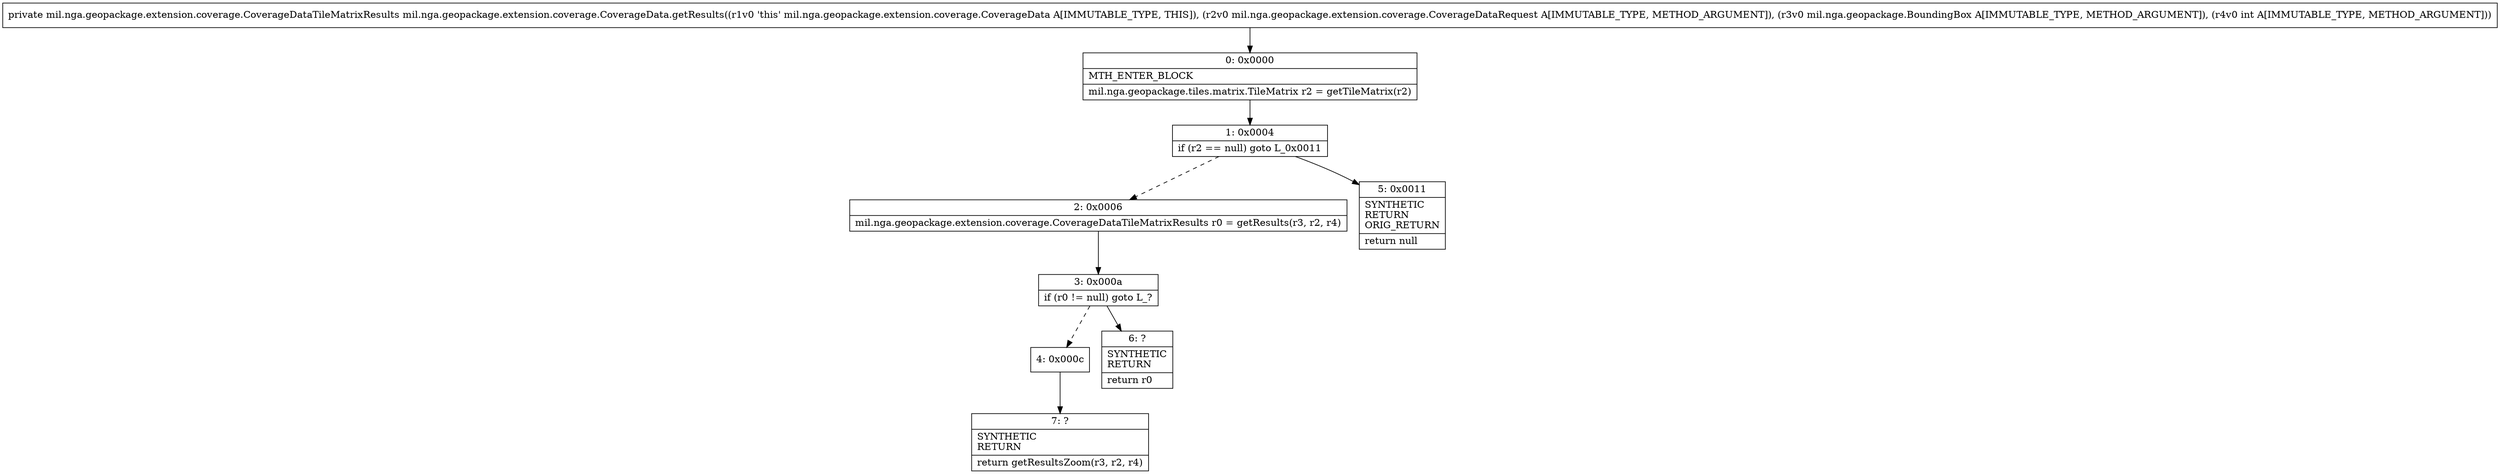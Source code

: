 digraph "CFG formil.nga.geopackage.extension.coverage.CoverageData.getResults(Lmil\/nga\/geopackage\/extension\/coverage\/CoverageDataRequest;Lmil\/nga\/geopackage\/BoundingBox;I)Lmil\/nga\/geopackage\/extension\/coverage\/CoverageDataTileMatrixResults;" {
Node_0 [shape=record,label="{0\:\ 0x0000|MTH_ENTER_BLOCK\l|mil.nga.geopackage.tiles.matrix.TileMatrix r2 = getTileMatrix(r2)\l}"];
Node_1 [shape=record,label="{1\:\ 0x0004|if (r2 == null) goto L_0x0011\l}"];
Node_2 [shape=record,label="{2\:\ 0x0006|mil.nga.geopackage.extension.coverage.CoverageDataTileMatrixResults r0 = getResults(r3, r2, r4)\l}"];
Node_3 [shape=record,label="{3\:\ 0x000a|if (r0 != null) goto L_?\l}"];
Node_4 [shape=record,label="{4\:\ 0x000c}"];
Node_5 [shape=record,label="{5\:\ 0x0011|SYNTHETIC\lRETURN\lORIG_RETURN\l|return null\l}"];
Node_6 [shape=record,label="{6\:\ ?|SYNTHETIC\lRETURN\l|return r0\l}"];
Node_7 [shape=record,label="{7\:\ ?|SYNTHETIC\lRETURN\l|return getResultsZoom(r3, r2, r4)\l}"];
MethodNode[shape=record,label="{private mil.nga.geopackage.extension.coverage.CoverageDataTileMatrixResults mil.nga.geopackage.extension.coverage.CoverageData.getResults((r1v0 'this' mil.nga.geopackage.extension.coverage.CoverageData A[IMMUTABLE_TYPE, THIS]), (r2v0 mil.nga.geopackage.extension.coverage.CoverageDataRequest A[IMMUTABLE_TYPE, METHOD_ARGUMENT]), (r3v0 mil.nga.geopackage.BoundingBox A[IMMUTABLE_TYPE, METHOD_ARGUMENT]), (r4v0 int A[IMMUTABLE_TYPE, METHOD_ARGUMENT])) }"];
MethodNode -> Node_0;
Node_0 -> Node_1;
Node_1 -> Node_2[style=dashed];
Node_1 -> Node_5;
Node_2 -> Node_3;
Node_3 -> Node_4[style=dashed];
Node_3 -> Node_6;
Node_4 -> Node_7;
}

